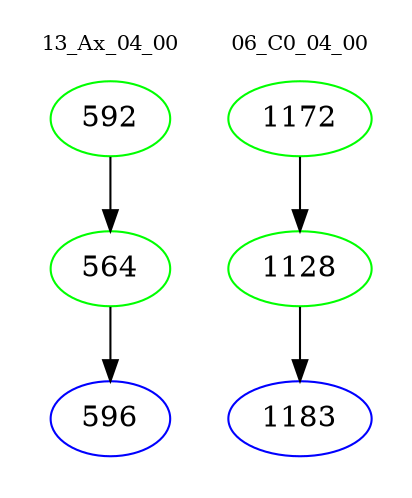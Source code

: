 digraph{
subgraph cluster_0 {
color = white
label = "13_Ax_04_00";
fontsize=10;
T0_592 [label="592", color="green"]
T0_592 -> T0_564 [color="black"]
T0_564 [label="564", color="green"]
T0_564 -> T0_596 [color="black"]
T0_596 [label="596", color="blue"]
}
subgraph cluster_1 {
color = white
label = "06_C0_04_00";
fontsize=10;
T1_1172 [label="1172", color="green"]
T1_1172 -> T1_1128 [color="black"]
T1_1128 [label="1128", color="green"]
T1_1128 -> T1_1183 [color="black"]
T1_1183 [label="1183", color="blue"]
}
}
